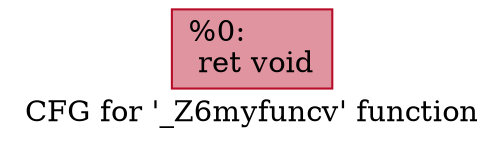 digraph "CFG for '_Z6myfuncv' function" {
	label="CFG for '_Z6myfuncv' function";

	Node0x57b7130 [shape=record,color="#b70d28ff", style=filled, fillcolor="#b70d2870",label="{%0:\l  ret void\l}"];
}

